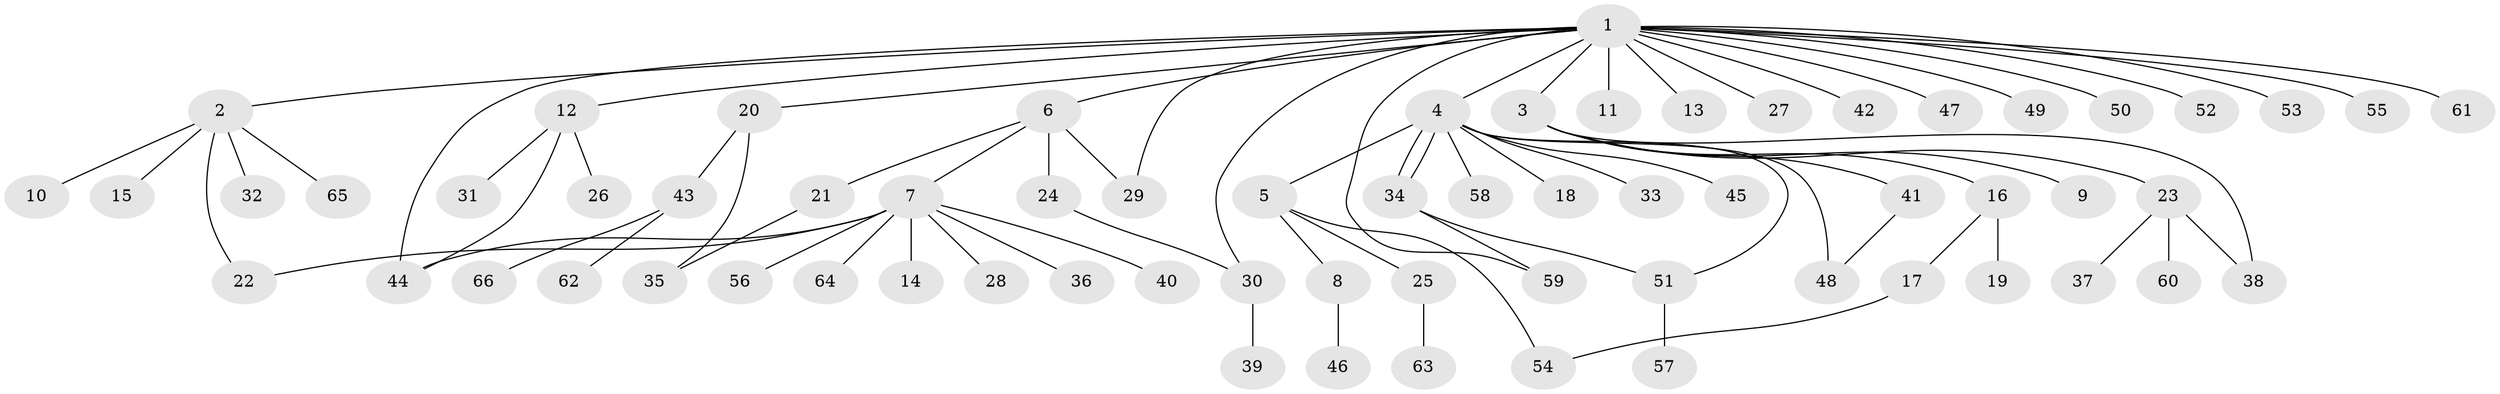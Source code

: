 // coarse degree distribution, {21: 0.0196078431372549, 5: 0.058823529411764705, 12: 0.0196078431372549, 8: 0.0196078431372549, 1: 0.6078431372549019, 2: 0.21568627450980393, 3: 0.0196078431372549, 4: 0.0392156862745098}
// Generated by graph-tools (version 1.1) at 2025/51/02/27/25 19:51:58]
// undirected, 66 vertices, 77 edges
graph export_dot {
graph [start="1"]
  node [color=gray90,style=filled];
  1;
  2;
  3;
  4;
  5;
  6;
  7;
  8;
  9;
  10;
  11;
  12;
  13;
  14;
  15;
  16;
  17;
  18;
  19;
  20;
  21;
  22;
  23;
  24;
  25;
  26;
  27;
  28;
  29;
  30;
  31;
  32;
  33;
  34;
  35;
  36;
  37;
  38;
  39;
  40;
  41;
  42;
  43;
  44;
  45;
  46;
  47;
  48;
  49;
  50;
  51;
  52;
  53;
  54;
  55;
  56;
  57;
  58;
  59;
  60;
  61;
  62;
  63;
  64;
  65;
  66;
  1 -- 2;
  1 -- 3;
  1 -- 4;
  1 -- 6;
  1 -- 11;
  1 -- 12;
  1 -- 13;
  1 -- 20;
  1 -- 27;
  1 -- 29;
  1 -- 30;
  1 -- 42;
  1 -- 44;
  1 -- 47;
  1 -- 49;
  1 -- 50;
  1 -- 52;
  1 -- 53;
  1 -- 55;
  1 -- 59;
  1 -- 61;
  2 -- 10;
  2 -- 15;
  2 -- 22;
  2 -- 32;
  2 -- 65;
  3 -- 9;
  3 -- 16;
  3 -- 23;
  3 -- 38;
  3 -- 41;
  4 -- 5;
  4 -- 18;
  4 -- 33;
  4 -- 34;
  4 -- 34;
  4 -- 45;
  4 -- 48;
  4 -- 51;
  4 -- 58;
  5 -- 8;
  5 -- 25;
  5 -- 54;
  6 -- 7;
  6 -- 21;
  6 -- 24;
  6 -- 29;
  7 -- 14;
  7 -- 22;
  7 -- 28;
  7 -- 36;
  7 -- 40;
  7 -- 44;
  7 -- 56;
  7 -- 64;
  8 -- 46;
  12 -- 26;
  12 -- 31;
  12 -- 44;
  16 -- 17;
  16 -- 19;
  17 -- 54;
  20 -- 35;
  20 -- 43;
  21 -- 35;
  23 -- 37;
  23 -- 38;
  23 -- 60;
  24 -- 30;
  25 -- 63;
  30 -- 39;
  34 -- 51;
  34 -- 59;
  41 -- 48;
  43 -- 62;
  43 -- 66;
  51 -- 57;
}
